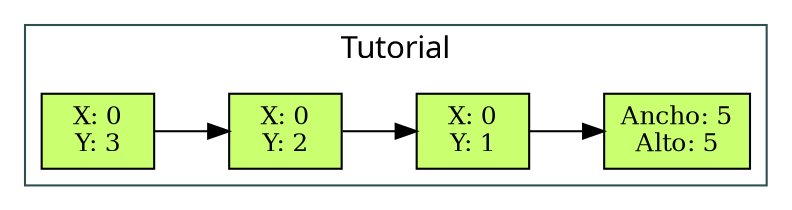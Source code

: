 digraph G{
rankdir=LR;
graph[fontsize=15 fontname="Verdana"];
node[shape=box fontsize=12 fillcolor="darkolivegreen1" style="filled"];
subgraph cluster_2{
label ="Tutorial";
color=darkslategrey;
Nodo0[label="Ancho: 5\nAlto: 5"];
Nodo1[label="X: 0\nY: 3"];
Nodo2[label="X: 0\nY: 2"];
Nodo3[label="X: 0\nY: 1"];

}
Nodo1-> Nodo2;
Nodo2-> Nodo3;
Nodo3-> Nodo0;

}